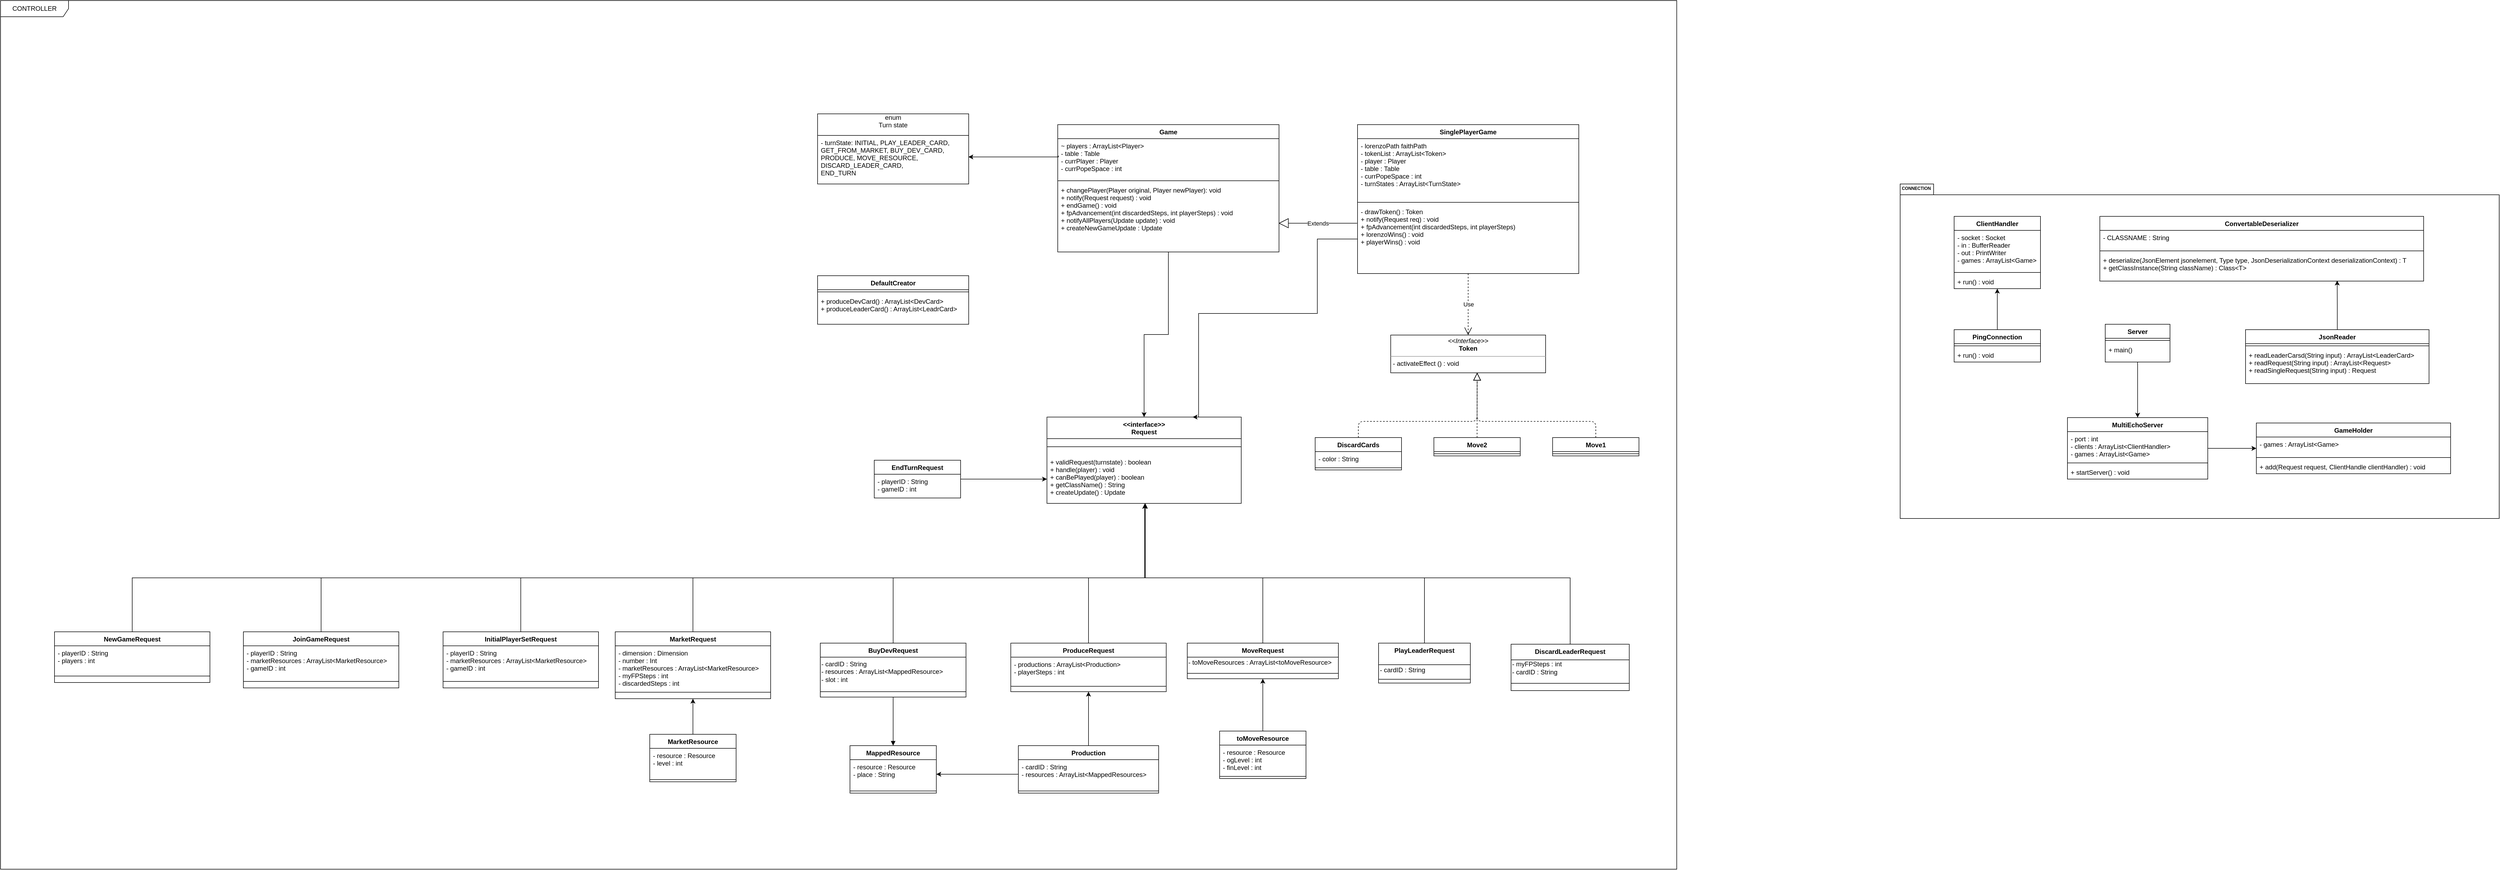 <mxfile version="14.7.4" type="embed"><diagram id="XjBvma8TKEidSXA-A0vw" name="Pagina-2"><mxGraphModel dx="2808" dy="-958" grid="1" gridSize="10" guides="1" tooltips="1" connect="1" arrows="1" fold="1" page="1" pageScale="1" pageWidth="827" pageHeight="1169" math="0" shadow="0"><root><mxCell id="zuPwHXy1TFyjWQxAL-yT-0"/><mxCell id="zuPwHXy1TFyjWQxAL-yT-1" parent="zuPwHXy1TFyjWQxAL-yT-0"/><mxCell id="WFDf0e7nfd22DvibQq_O-15" style="edgeStyle=orthogonalEdgeStyle;rounded=0;orthogonalLoop=1;jettySize=auto;html=1;entryX=0.5;entryY=0;entryDx=0;entryDy=0;" parent="zuPwHXy1TFyjWQxAL-yT-1" source="zuPwHXy1TFyjWQxAL-yT-4" target="UZ8g9i1Q12Po_Xgt0YLo-0" edge="1"><mxGeometry relative="1" as="geometry"/></mxCell><mxCell id="zuPwHXy1TFyjWQxAL-yT-4" value="Game" style="swimlane;fontStyle=1;align=center;verticalAlign=top;childLayout=stackLayout;horizontal=1;startSize=26;horizontalStack=0;resizeParent=1;resizeParentMax=0;resizeLast=0;collapsible=1;marginBottom=0;fillColor=none;" parent="zuPwHXy1TFyjWQxAL-yT-1" vertex="1"><mxGeometry x="269" y="1460" width="410" height="236" as="geometry"/></mxCell><mxCell id="zuPwHXy1TFyjWQxAL-yT-5" value="~ players : ArrayList&lt;Player&gt;&#10;- table : Table&#10;- currPlayer : Player&#10;- currPopeSpace : int&#10;&#10;" style="text;strokeColor=none;fillColor=none;align=left;verticalAlign=top;spacingLeft=4;spacingRight=4;overflow=hidden;rotatable=0;points=[[0,0.5],[1,0.5]];portConstraint=eastwest;" parent="zuPwHXy1TFyjWQxAL-yT-4" vertex="1"><mxGeometry y="26" width="410" height="74" as="geometry"/></mxCell><mxCell id="zuPwHXy1TFyjWQxAL-yT-6" value="" style="line;strokeWidth=1;fillColor=none;align=left;verticalAlign=middle;spacingTop=-1;spacingLeft=3;spacingRight=3;rotatable=0;labelPosition=right;points=[];portConstraint=eastwest;" parent="zuPwHXy1TFyjWQxAL-yT-4" vertex="1"><mxGeometry y="100" width="410" height="8" as="geometry"/></mxCell><mxCell id="zuPwHXy1TFyjWQxAL-yT-7" value="+ changePlayer(Player original, Player newPlayer): void&#10;+ notify(Request request) : void&#10;+ endGame() : void&#10;+ fpAdvancement(int discardedSteps, int playerSteps) : void&#10;+ notifyAllPlayers(Update update) : void&#10;+ createNewGameUpdate : Update" style="text;strokeColor=none;fillColor=none;align=left;verticalAlign=top;spacingLeft=4;spacingRight=4;overflow=hidden;rotatable=0;points=[[0,0.5],[1,0.5]];portConstraint=eastwest;" parent="zuPwHXy1TFyjWQxAL-yT-4" vertex="1"><mxGeometry y="108" width="410" height="128" as="geometry"/></mxCell><mxCell id="zuPwHXy1TFyjWQxAL-yT-15" value="SinglePlayerGame" style="swimlane;fontStyle=1;align=center;verticalAlign=top;childLayout=stackLayout;horizontal=1;startSize=26;horizontalStack=0;resizeParent=1;resizeParentMax=0;resizeLast=0;collapsible=1;marginBottom=0;fillColor=none;" parent="zuPwHXy1TFyjWQxAL-yT-1" vertex="1"><mxGeometry x="824.5" y="1460" width="410" height="276" as="geometry"/></mxCell><mxCell id="zuPwHXy1TFyjWQxAL-yT-16" value="- lorenzoPath faithPath&#10;- tokenList : ArrayList&lt;Token&gt;&#10;- player : Player&#10;- table : Table&#10;- currPopeSpace : int&#10;- turnStates : ArrayList&lt;TurnState&gt;&#10;" style="text;strokeColor=none;fillColor=none;align=left;verticalAlign=top;spacingLeft=4;spacingRight=4;overflow=hidden;rotatable=0;points=[[0,0.5],[1,0.5]];portConstraint=eastwest;" parent="zuPwHXy1TFyjWQxAL-yT-15" vertex="1"><mxGeometry y="26" width="410" height="114" as="geometry"/></mxCell><mxCell id="zuPwHXy1TFyjWQxAL-yT-17" value="" style="line;strokeWidth=1;fillColor=none;align=left;verticalAlign=middle;spacingTop=-1;spacingLeft=3;spacingRight=3;rotatable=0;labelPosition=right;points=[];portConstraint=eastwest;" parent="zuPwHXy1TFyjWQxAL-yT-15" vertex="1"><mxGeometry y="140" width="410" height="8" as="geometry"/></mxCell><mxCell id="zuPwHXy1TFyjWQxAL-yT-18" value="- drawToken() : Token&#10;+ notify(Request req) : void&#10;+ fpAdvancement(int discardedSteps, int playerSteps)&#10;+ lorenzoWins() : void&#10;+ playerWins() : void" style="text;strokeColor=none;fillColor=none;align=left;verticalAlign=top;spacingLeft=4;spacingRight=4;overflow=hidden;rotatable=0;points=[[0,0.5],[1,0.5]];portConstraint=eastwest;" parent="zuPwHXy1TFyjWQxAL-yT-15" vertex="1"><mxGeometry y="148" width="410" height="128" as="geometry"/></mxCell><mxCell id="zuPwHXy1TFyjWQxAL-yT-23" value="&lt;p style=&quot;margin: 0px ; margin-top: 4px ; text-align: center&quot;&gt;&lt;i&gt;&amp;lt;&amp;lt;Interface&amp;gt;&amp;gt;&lt;/i&gt;&lt;br&gt;&lt;b&gt;Token&lt;/b&gt;&lt;/p&gt;&lt;hr size=&quot;1&quot;&gt;&lt;p style=&quot;margin: 0px ; margin-left: 4px&quot;&gt;- activateEffect () : void&lt;br&gt;&lt;/p&gt;" style="verticalAlign=top;align=left;overflow=fill;fontSize=12;fontFamily=Helvetica;html=1;" parent="zuPwHXy1TFyjWQxAL-yT-1" vertex="1"><mxGeometry x="886" y="1850" width="287" height="70" as="geometry"/></mxCell><mxCell id="zuPwHXy1TFyjWQxAL-yT-24" value="DiscardCards" style="swimlane;fontStyle=1;align=center;verticalAlign=top;childLayout=stackLayout;horizontal=1;startSize=26;horizontalStack=0;resizeParent=1;resizeParentMax=0;resizeLast=0;collapsible=1;marginBottom=0;" parent="zuPwHXy1TFyjWQxAL-yT-1" vertex="1"><mxGeometry x="746" y="2040" width="160" height="60" as="geometry"/></mxCell><mxCell id="zuPwHXy1TFyjWQxAL-yT-25" value="- color : String" style="text;strokeColor=none;fillColor=none;align=left;verticalAlign=top;spacingLeft=4;spacingRight=4;overflow=hidden;rotatable=0;points=[[0,0.5],[1,0.5]];portConstraint=eastwest;" parent="zuPwHXy1TFyjWQxAL-yT-24" vertex="1"><mxGeometry y="26" width="160" height="26" as="geometry"/></mxCell><mxCell id="zuPwHXy1TFyjWQxAL-yT-26" value="" style="line;strokeWidth=1;fillColor=none;align=left;verticalAlign=middle;spacingTop=-1;spacingLeft=3;spacingRight=3;rotatable=0;labelPosition=right;points=[];portConstraint=eastwest;" parent="zuPwHXy1TFyjWQxAL-yT-24" vertex="1"><mxGeometry y="52" width="160" height="8" as="geometry"/></mxCell><mxCell id="zuPwHXy1TFyjWQxAL-yT-27" value="" style="endArrow=block;dashed=1;endFill=0;endSize=12;html=1;exitX=0.5;exitY=0;exitDx=0;exitDy=0;entryX=0.558;entryY=0.997;entryDx=0;entryDy=0;entryPerimeter=0;" parent="zuPwHXy1TFyjWQxAL-yT-1" source="zuPwHXy1TFyjWQxAL-yT-24" target="zuPwHXy1TFyjWQxAL-yT-23" edge="1"><mxGeometry width="160" relative="1" as="geometry"><mxPoint x="726" y="2270" as="sourcePoint"/><mxPoint x="1049" y="2060" as="targetPoint"/><Array as="points"><mxPoint x="826" y="2010"/><mxPoint x="939" y="2010"/><mxPoint x="1046" y="2010"/></Array></mxGeometry></mxCell><mxCell id="zuPwHXy1TFyjWQxAL-yT-28" value="Move2" style="swimlane;fontStyle=1;align=center;verticalAlign=top;childLayout=stackLayout;horizontal=1;startSize=26;horizontalStack=0;resizeParent=1;resizeParentMax=0;resizeLast=0;collapsible=1;marginBottom=0;" parent="zuPwHXy1TFyjWQxAL-yT-1" vertex="1"><mxGeometry x="966" y="2040" width="160" height="34" as="geometry"/></mxCell><mxCell id="zuPwHXy1TFyjWQxAL-yT-29" value="" style="line;strokeWidth=1;fillColor=none;align=left;verticalAlign=middle;spacingTop=-1;spacingLeft=3;spacingRight=3;rotatable=0;labelPosition=right;points=[];portConstraint=eastwest;" parent="zuPwHXy1TFyjWQxAL-yT-28" vertex="1"><mxGeometry y="26" width="160" height="8" as="geometry"/></mxCell><mxCell id="zuPwHXy1TFyjWQxAL-yT-30" value="Move1" style="swimlane;fontStyle=1;align=center;verticalAlign=top;childLayout=stackLayout;horizontal=1;startSize=26;horizontalStack=0;resizeParent=1;resizeParentMax=0;resizeLast=0;collapsible=1;marginBottom=0;" parent="zuPwHXy1TFyjWQxAL-yT-1" vertex="1"><mxGeometry x="1186" y="2040" width="160" height="34" as="geometry"/></mxCell><mxCell id="zuPwHXy1TFyjWQxAL-yT-31" value="" style="line;strokeWidth=1;fillColor=none;align=left;verticalAlign=middle;spacingTop=-1;spacingLeft=3;spacingRight=3;rotatable=0;labelPosition=right;points=[];portConstraint=eastwest;" parent="zuPwHXy1TFyjWQxAL-yT-30" vertex="1"><mxGeometry y="26" width="160" height="8" as="geometry"/></mxCell><mxCell id="zuPwHXy1TFyjWQxAL-yT-32" value="" style="endArrow=block;dashed=1;endFill=0;endSize=12;html=1;exitX=0.5;exitY=0;exitDx=0;exitDy=0;entryX=0.558;entryY=0.997;entryDx=0;entryDy=0;entryPerimeter=0;" parent="zuPwHXy1TFyjWQxAL-yT-1" source="zuPwHXy1TFyjWQxAL-yT-28" target="zuPwHXy1TFyjWQxAL-yT-23" edge="1"><mxGeometry width="160" relative="1" as="geometry"><mxPoint x="1036" y="2310" as="sourcePoint"/><mxPoint x="1046" y="2060" as="targetPoint"/></mxGeometry></mxCell><mxCell id="zuPwHXy1TFyjWQxAL-yT-33" value="" style="endArrow=block;dashed=1;endFill=0;endSize=12;html=1;exitX=0.5;exitY=0;exitDx=0;exitDy=0;entryX=0.558;entryY=0.996;entryDx=0;entryDy=0;entryPerimeter=0;" parent="zuPwHXy1TFyjWQxAL-yT-1" source="zuPwHXy1TFyjWQxAL-yT-30" target="zuPwHXy1TFyjWQxAL-yT-23" edge="1"><mxGeometry width="160" relative="1" as="geometry"><mxPoint x="1296" y="2290" as="sourcePoint"/><mxPoint x="1045" y="2064" as="targetPoint"/><Array as="points"><mxPoint x="1266" y="2010"/><mxPoint x="1046" y="2010"/></Array></mxGeometry></mxCell><mxCell id="zuPwHXy1TFyjWQxAL-yT-34" value="Use" style="endArrow=open;endSize=12;dashed=1;html=1;entryX=0.5;entryY=0;entryDx=0;entryDy=0;" parent="zuPwHXy1TFyjWQxAL-yT-1" source="zuPwHXy1TFyjWQxAL-yT-18" target="zuPwHXy1TFyjWQxAL-yT-23" edge="1"><mxGeometry width="160" relative="1" as="geometry"><mxPoint x="310" y="2040" as="sourcePoint"/><mxPoint x="470" y="2040" as="targetPoint"/></mxGeometry></mxCell><mxCell id="QdaKhmfzMMFKIb9w_ULD-0" value="enum&#10;Turn state&#10;" style="swimlane;fontStyle=0;childLayout=stackLayout;horizontal=1;startSize=40;fillColor=none;horizontalStack=0;resizeParent=1;resizeParentMax=0;resizeLast=0;collapsible=1;marginBottom=0;" parent="zuPwHXy1TFyjWQxAL-yT-1" vertex="1"><mxGeometry x="-176" y="1440" width="280" height="130" as="geometry"/></mxCell><mxCell id="QdaKhmfzMMFKIb9w_ULD-2" value="- turnState: INITIAL, PLAY_LEADER_CARD, &#10;GET_FROM_MARKET, BUY_DEV_CARD, &#10;PRODUCE, MOVE_RESOURCE, &#10;DISCARD_LEADER_CARD,&#10;END_TURN" style="text;strokeColor=none;fillColor=none;align=left;verticalAlign=top;spacingLeft=4;spacingRight=4;overflow=hidden;rotatable=0;points=[[0,0.5],[1,0.5]];portConstraint=eastwest;" parent="QdaKhmfzMMFKIb9w_ULD-0" vertex="1"><mxGeometry y="40" width="280" height="90" as="geometry"/></mxCell><mxCell id="UZ8g9i1Q12Po_Xgt0YLo-0" value="&lt;&lt;interface&gt;&gt;&#10;Request" style="swimlane;fontStyle=1;align=center;verticalAlign=top;childLayout=stackLayout;horizontal=1;startSize=40;horizontalStack=0;resizeParent=1;resizeParentMax=0;resizeLast=0;collapsible=1;marginBottom=0;" parent="zuPwHXy1TFyjWQxAL-yT-1" vertex="1"><mxGeometry x="249" y="2002" width="360" height="160" as="geometry"><mxRectangle x="182" y="1730" width="110" height="30" as="alternateBounds"/></mxGeometry></mxCell><mxCell id="UZ8g9i1Q12Po_Xgt0YLo-1" value="" style="line;strokeWidth=1;fillColor=none;align=left;verticalAlign=middle;spacingTop=-1;spacingLeft=3;spacingRight=3;rotatable=0;labelPosition=right;points=[];portConstraint=eastwest;" parent="UZ8g9i1Q12Po_Xgt0YLo-0" vertex="1"><mxGeometry y="40" width="360" height="30" as="geometry"/></mxCell><mxCell id="UZ8g9i1Q12Po_Xgt0YLo-2" value="+ validRequest(turnstate) : boolean&#10;+ handle(player) : void&#10;+ canBePlayed(player) : boolean&#10;+ getClassName() : String&#10;+ createUpdate() : Update&#10;&#10;&#10;" style="text;strokeColor=none;fillColor=none;align=left;verticalAlign=top;spacingLeft=4;spacingRight=4;overflow=hidden;rotatable=0;points=[[0,0.5],[1,0.5]];portConstraint=eastwest;" parent="UZ8g9i1Q12Po_Xgt0YLo-0" vertex="1"><mxGeometry y="70" width="360" height="90" as="geometry"/></mxCell><mxCell id="UZ8g9i1Q12Po_Xgt0YLo-13" style="edgeStyle=orthogonalEdgeStyle;rounded=0;orthogonalLoop=1;jettySize=auto;html=1;entryX=0.505;entryY=1.001;entryDx=0;entryDy=0;entryPerimeter=0;exitX=0.5;exitY=0;exitDx=0;exitDy=0;" parent="zuPwHXy1TFyjWQxAL-yT-1" source="CXDdSFIX0ZnYIhV8G9Mw-33" target="UZ8g9i1Q12Po_Xgt0YLo-2" edge="1"><mxGeometry relative="1" as="geometry"><Array as="points"><mxPoint x="-36" y="2300"/><mxPoint x="431" y="2300"/></Array><mxPoint x="-437" y="2200" as="targetPoint"/></mxGeometry></mxCell><mxCell id="UZ8g9i1Q12Po_Xgt0YLo-6" value="MarketRequest" style="swimlane;fontStyle=1;align=center;verticalAlign=top;childLayout=stackLayout;horizontal=1;startSize=26;horizontalStack=0;resizeParent=1;resizeParentMax=0;resizeLast=0;collapsible=1;marginBottom=0;" parent="zuPwHXy1TFyjWQxAL-yT-1" vertex="1"><mxGeometry x="-551" y="2400" width="288" height="124" as="geometry"/></mxCell><mxCell id="UZ8g9i1Q12Po_Xgt0YLo-8" value="- dimension : Dimension&#10;- number : Int&#10;- marketResources : ArrayList&lt;MarketResource&gt;&#10;- myFPSteps : int&#10;- discardedSteps : int" style="text;strokeColor=none;fillColor=none;align=left;verticalAlign=top;spacingLeft=4;spacingRight=4;overflow=hidden;rotatable=0;points=[[0,0.5],[1,0.5]];portConstraint=eastwest;" parent="UZ8g9i1Q12Po_Xgt0YLo-6" vertex="1"><mxGeometry y="26" width="288" height="74" as="geometry"/></mxCell><mxCell id="UZ8g9i1Q12Po_Xgt0YLo-7" value="" style="line;strokeWidth=1;fillColor=none;align=left;verticalAlign=middle;spacingTop=-1;spacingLeft=3;spacingRight=3;rotatable=0;labelPosition=right;points=[];portConstraint=eastwest;" parent="UZ8g9i1Q12Po_Xgt0YLo-6" vertex="1"><mxGeometry y="100" width="288" height="24" as="geometry"/></mxCell><mxCell id="UZ8g9i1Q12Po_Xgt0YLo-14" style="edgeStyle=orthogonalEdgeStyle;rounded=0;orthogonalLoop=1;jettySize=auto;html=1;exitX=0.5;exitY=0;exitDx=0;exitDy=0;entryX=0.505;entryY=1.004;entryDx=0;entryDy=0;entryPerimeter=0;" parent="zuPwHXy1TFyjWQxAL-yT-1" source="UZ8g9i1Q12Po_Xgt0YLo-6" target="UZ8g9i1Q12Po_Xgt0YLo-2" edge="1"><mxGeometry relative="1" as="geometry"><mxPoint x="-1321" y="2270" as="sourcePoint"/><mxPoint x="319" y="2140" as="targetPoint"/><Array as="points"><mxPoint x="-407" y="2300"/><mxPoint x="431" y="2300"/></Array></mxGeometry></mxCell><mxCell id="7PWRgVyLpjwVJqehHupk-3" style="edgeStyle=orthogonalEdgeStyle;rounded=0;orthogonalLoop=1;jettySize=auto;html=1;entryX=0.505;entryY=0.997;entryDx=0;entryDy=0;entryPerimeter=0;exitX=0.5;exitY=0;exitDx=0;exitDy=0;" parent="zuPwHXy1TFyjWQxAL-yT-1" source="7PWRgVyLpjwVJqehHupk-1" target="UZ8g9i1Q12Po_Xgt0YLo-2" edge="1"><mxGeometry relative="1" as="geometry"><Array as="points"><mxPoint x="649" y="2300"/><mxPoint x="431" y="2300"/></Array><mxPoint x="-437" y="2196" as="targetPoint"/></mxGeometry></mxCell><mxCell id="7PWRgVyLpjwVJqehHupk-1" value="MoveRequest" style="swimlane;fontStyle=1;align=center;verticalAlign=top;childLayout=stackLayout;horizontal=1;startSize=26;horizontalStack=0;resizeParent=1;resizeParentMax=0;resizeLast=0;collapsible=1;marginBottom=0;" parent="zuPwHXy1TFyjWQxAL-yT-1" vertex="1"><mxGeometry x="509" y="2421" width="280" height="66" as="geometry"/></mxCell><mxCell id="CXDdSFIX0ZnYIhV8G9Mw-23" value="- toMoveResources : ArrayList&amp;lt;toMoveResource&amp;gt;" style="text;html=1;align=left;verticalAlign=middle;resizable=0;points=[];autosize=1;strokeColor=none;" parent="7PWRgVyLpjwVJqehHupk-1" vertex="1"><mxGeometry y="26" width="280" height="20" as="geometry"/></mxCell><mxCell id="7PWRgVyLpjwVJqehHupk-2" value="" style="line;strokeWidth=1;fillColor=none;align=left;verticalAlign=middle;spacingTop=-1;spacingLeft=3;spacingRight=3;rotatable=0;labelPosition=right;points=[];portConstraint=eastwest;" parent="7PWRgVyLpjwVJqehHupk-1" vertex="1"><mxGeometry y="46" width="280" height="20" as="geometry"/></mxCell><mxCell id="7PWRgVyLpjwVJqehHupk-6" style="edgeStyle=orthogonalEdgeStyle;rounded=0;orthogonalLoop=1;jettySize=auto;html=1;entryX=0.505;entryY=0.999;entryDx=0;entryDy=0;entryPerimeter=0;exitX=0.5;exitY=0;exitDx=0;exitDy=0;" parent="zuPwHXy1TFyjWQxAL-yT-1" source="7PWRgVyLpjwVJqehHupk-4" target="UZ8g9i1Q12Po_Xgt0YLo-2" edge="1"><mxGeometry relative="1" as="geometry"><Array as="points"><mxPoint x="949" y="2300"/><mxPoint x="431" y="2300"/></Array><mxPoint x="-437" y="2196" as="targetPoint"/></mxGeometry></mxCell><mxCell id="7PWRgVyLpjwVJqehHupk-4" value="PlayLeaderRequest" style="swimlane;fontStyle=1;align=center;verticalAlign=top;childLayout=stackLayout;horizontal=1;startSize=40;horizontalStack=0;resizeParent=1;resizeParentMax=0;resizeLast=0;collapsible=1;marginBottom=0;" parent="zuPwHXy1TFyjWQxAL-yT-1" vertex="1"><mxGeometry x="863.5" y="2421" width="170" height="74" as="geometry"/></mxCell><mxCell id="CXDdSFIX0ZnYIhV8G9Mw-24" value="- cardID : String" style="text;html=1;align=left;verticalAlign=middle;resizable=0;points=[];autosize=1;strokeColor=none;" parent="7PWRgVyLpjwVJqehHupk-4" vertex="1"><mxGeometry y="40" width="170" height="20" as="geometry"/></mxCell><mxCell id="7PWRgVyLpjwVJqehHupk-5" value="" style="line;strokeWidth=1;fillColor=none;align=left;verticalAlign=middle;spacingTop=-1;spacingLeft=3;spacingRight=3;rotatable=0;labelPosition=right;points=[];portConstraint=eastwest;" parent="7PWRgVyLpjwVJqehHupk-4" vertex="1"><mxGeometry y="60" width="170" height="14" as="geometry"/></mxCell><mxCell id="CXDdSFIX0ZnYIhV8G9Mw-10" style="edgeStyle=orthogonalEdgeStyle;rounded=0;orthogonalLoop=1;jettySize=auto;html=1;entryX=0.505;entryY=1;entryDx=0;entryDy=0;entryPerimeter=0;exitX=0.5;exitY=0;exitDx=0;exitDy=0;" parent="zuPwHXy1TFyjWQxAL-yT-1" source="CXDdSFIX0ZnYIhV8G9Mw-6" target="UZ8g9i1Q12Po_Xgt0YLo-2" edge="1"><mxGeometry relative="1" as="geometry"><mxPoint x="-436" y="2207" as="targetPoint"/><Array as="points"><mxPoint x="1219" y="2300"/><mxPoint x="431" y="2300"/></Array></mxGeometry></mxCell><mxCell id="CXDdSFIX0ZnYIhV8G9Mw-6" value="DiscardLeaderRequest" style="swimlane;fontStyle=1;align=center;verticalAlign=top;childLayout=stackLayout;horizontal=1;startSize=29;horizontalStack=0;resizeParent=1;resizeParentMax=0;resizeLast=0;collapsible=1;marginBottom=0;" parent="zuPwHXy1TFyjWQxAL-yT-1" vertex="1"><mxGeometry x="1109" y="2423" width="219" height="86" as="geometry"/></mxCell><mxCell id="CXDdSFIX0ZnYIhV8G9Mw-9" value="- myFPSteps : int&lt;br&gt;- cardID : String" style="text;html=1;align=left;verticalAlign=middle;resizable=0;points=[];autosize=1;strokeColor=none;" parent="CXDdSFIX0ZnYIhV8G9Mw-6" vertex="1"><mxGeometry y="29" width="219" height="30" as="geometry"/></mxCell><mxCell id="CXDdSFIX0ZnYIhV8G9Mw-7" value="" style="line;strokeWidth=1;fillColor=none;align=left;verticalAlign=middle;spacingTop=-1;spacingLeft=3;spacingRight=3;rotatable=0;labelPosition=right;points=[];portConstraint=eastwest;" parent="CXDdSFIX0ZnYIhV8G9Mw-6" vertex="1"><mxGeometry y="59" width="219" height="27" as="geometry"/></mxCell><mxCell id="CXDdSFIX0ZnYIhV8G9Mw-11" value="EndTurnRequest" style="swimlane;fontStyle=1;align=center;verticalAlign=top;childLayout=stackLayout;horizontal=1;startSize=26;horizontalStack=0;resizeParent=1;resizeParentMax=0;resizeLast=0;collapsible=1;marginBottom=0;" parent="zuPwHXy1TFyjWQxAL-yT-1" vertex="1"><mxGeometry x="-71" y="2082" width="160" height="70" as="geometry"/></mxCell><mxCell id="WFDf0e7nfd22DvibQq_O-1" value="- playerID : String&#10;- gameID : int" style="text;strokeColor=none;fillColor=none;align=left;verticalAlign=top;spacingLeft=4;spacingRight=4;overflow=hidden;rotatable=0;points=[[0,0.5],[1,0.5]];portConstraint=eastwest;" parent="CXDdSFIX0ZnYIhV8G9Mw-11" vertex="1"><mxGeometry y="26" width="160" height="44" as="geometry"/></mxCell><mxCell id="CXDdSFIX0ZnYIhV8G9Mw-13" value="" style="line;strokeWidth=1;fillColor=none;align=left;verticalAlign=middle;spacingTop=-1;spacingLeft=3;spacingRight=3;rotatable=0;labelPosition=right;points=[];portConstraint=eastwest;" parent="CXDdSFIX0ZnYIhV8G9Mw-11" vertex="1"><mxGeometry y="70" width="160" as="geometry"/></mxCell><mxCell id="CXDdSFIX0ZnYIhV8G9Mw-14" style="edgeStyle=orthogonalEdgeStyle;rounded=0;orthogonalLoop=1;jettySize=auto;html=1;exitX=1;exitY=0.5;exitDx=0;exitDy=0;" parent="zuPwHXy1TFyjWQxAL-yT-1" source="CXDdSFIX0ZnYIhV8G9Mw-11" target="UZ8g9i1Q12Po_Xgt0YLo-2" edge="1"><mxGeometry relative="1" as="geometry"><mxPoint x="-305.941" y="1860" as="sourcePoint"/><mxPoint x="-721" y="2010" as="targetPoint"/><Array as="points"/></mxGeometry></mxCell><mxCell id="CXDdSFIX0ZnYIhV8G9Mw-18" style="edgeStyle=orthogonalEdgeStyle;rounded=0;orthogonalLoop=1;jettySize=auto;html=1;entryX=0.5;entryY=1;entryDx=0;entryDy=0;" parent="zuPwHXy1TFyjWQxAL-yT-1" source="CXDdSFIX0ZnYIhV8G9Mw-15" target="UZ8g9i1Q12Po_Xgt0YLo-6" edge="1"><mxGeometry relative="1" as="geometry"/></mxCell><mxCell id="CXDdSFIX0ZnYIhV8G9Mw-15" value="MarketResource" style="swimlane;fontStyle=1;align=center;verticalAlign=top;childLayout=stackLayout;horizontal=1;startSize=26;horizontalStack=0;resizeParent=1;resizeParentMax=0;resizeLast=0;collapsible=1;marginBottom=0;" parent="zuPwHXy1TFyjWQxAL-yT-1" vertex="1"><mxGeometry x="-487" y="2590" width="160" height="88" as="geometry"/></mxCell><mxCell id="CXDdSFIX0ZnYIhV8G9Mw-16" value="- resource : Resource&#10;- level : int" style="text;strokeColor=none;fillColor=none;align=left;verticalAlign=top;spacingLeft=4;spacingRight=4;overflow=hidden;rotatable=0;points=[[0,0.5],[1,0.5]];portConstraint=eastwest;" parent="CXDdSFIX0ZnYIhV8G9Mw-15" vertex="1"><mxGeometry y="26" width="160" height="54" as="geometry"/></mxCell><mxCell id="CXDdSFIX0ZnYIhV8G9Mw-17" value="" style="line;strokeWidth=1;fillColor=none;align=left;verticalAlign=middle;spacingTop=-1;spacingLeft=3;spacingRight=3;rotatable=0;labelPosition=right;points=[];portConstraint=eastwest;" parent="CXDdSFIX0ZnYIhV8G9Mw-15" vertex="1"><mxGeometry y="80" width="160" height="8" as="geometry"/></mxCell><mxCell id="CXDdSFIX0ZnYIhV8G9Mw-22" style="edgeStyle=orthogonalEdgeStyle;rounded=0;orthogonalLoop=1;jettySize=auto;html=1;entryX=0.5;entryY=1;entryDx=0;entryDy=0;" parent="zuPwHXy1TFyjWQxAL-yT-1" source="CXDdSFIX0ZnYIhV8G9Mw-19" target="7PWRgVyLpjwVJqehHupk-1" edge="1"><mxGeometry relative="1" as="geometry"/></mxCell><mxCell id="CXDdSFIX0ZnYIhV8G9Mw-19" value="toMoveResource" style="swimlane;fontStyle=1;align=center;verticalAlign=top;childLayout=stackLayout;horizontal=1;startSize=26;horizontalStack=0;resizeParent=1;resizeParentMax=0;resizeLast=0;collapsible=1;marginBottom=0;" parent="zuPwHXy1TFyjWQxAL-yT-1" vertex="1"><mxGeometry x="569" y="2584" width="160" height="88" as="geometry"/></mxCell><mxCell id="CXDdSFIX0ZnYIhV8G9Mw-20" value="- resource : Resource&#10;- ogLevel : int&#10;- finLevel : int" style="text;strokeColor=none;fillColor=none;align=left;verticalAlign=top;spacingLeft=4;spacingRight=4;overflow=hidden;rotatable=0;points=[[0,0.5],[1,0.5]];portConstraint=eastwest;" parent="CXDdSFIX0ZnYIhV8G9Mw-19" vertex="1"><mxGeometry y="26" width="160" height="54" as="geometry"/></mxCell><mxCell id="CXDdSFIX0ZnYIhV8G9Mw-21" value="" style="line;strokeWidth=1;fillColor=none;align=left;verticalAlign=middle;spacingTop=-1;spacingLeft=3;spacingRight=3;rotatable=0;labelPosition=right;points=[];portConstraint=eastwest;" parent="CXDdSFIX0ZnYIhV8G9Mw-19" vertex="1"><mxGeometry y="80" width="160" height="8" as="geometry"/></mxCell><mxCell id="CXDdSFIX0ZnYIhV8G9Mw-32" style="edgeStyle=orthogonalEdgeStyle;rounded=0;orthogonalLoop=1;jettySize=auto;html=1;entryX=0.506;entryY=1.002;entryDx=0;entryDy=0;entryPerimeter=0;" parent="zuPwHXy1TFyjWQxAL-yT-1" source="CXDdSFIX0ZnYIhV8G9Mw-25" target="UZ8g9i1Q12Po_Xgt0YLo-2" edge="1"><mxGeometry relative="1" as="geometry"><mxPoint x="-438" y="2220" as="targetPoint"/><Array as="points"><mxPoint x="326" y="2300"/><mxPoint x="431" y="2300"/></Array></mxGeometry></mxCell><mxCell id="CXDdSFIX0ZnYIhV8G9Mw-25" value="ProduceRequest" style="swimlane;fontStyle=1;align=center;verticalAlign=top;childLayout=stackLayout;horizontal=1;startSize=26;horizontalStack=0;resizeParent=1;resizeParentMax=0;resizeLast=0;collapsible=1;marginBottom=0;" parent="zuPwHXy1TFyjWQxAL-yT-1" vertex="1"><mxGeometry x="182" y="2421" width="288" height="90" as="geometry"/></mxCell><mxCell id="CXDdSFIX0ZnYIhV8G9Mw-26" value="- productions : ArrayList&lt;Production&gt;&#10;- playerSteps : int&#10;" style="text;strokeColor=none;fillColor=none;align=left;verticalAlign=top;spacingLeft=4;spacingRight=4;overflow=hidden;rotatable=0;points=[[0,0.5],[1,0.5]];portConstraint=eastwest;" parent="CXDdSFIX0ZnYIhV8G9Mw-25" vertex="1"><mxGeometry y="26" width="288" height="44" as="geometry"/></mxCell><mxCell id="CXDdSFIX0ZnYIhV8G9Mw-27" value="" style="line;strokeWidth=1;fillColor=none;align=left;verticalAlign=middle;spacingTop=-1;spacingLeft=3;spacingRight=3;rotatable=0;labelPosition=right;points=[];portConstraint=eastwest;" parent="CXDdSFIX0ZnYIhV8G9Mw-25" vertex="1"><mxGeometry y="70" width="288" height="20" as="geometry"/></mxCell><mxCell id="CXDdSFIX0ZnYIhV8G9Mw-28" style="edgeStyle=orthogonalEdgeStyle;rounded=0;orthogonalLoop=1;jettySize=auto;html=1;entryX=0.5;entryY=1;entryDx=0;entryDy=0;" parent="zuPwHXy1TFyjWQxAL-yT-1" source="CXDdSFIX0ZnYIhV8G9Mw-29" target="CXDdSFIX0ZnYIhV8G9Mw-25" edge="1"><mxGeometry relative="1" as="geometry"/></mxCell><mxCell id="CXDdSFIX0ZnYIhV8G9Mw-40" style="edgeStyle=orthogonalEdgeStyle;rounded=0;orthogonalLoop=1;jettySize=auto;html=1;entryX=1;entryY=0.5;entryDx=0;entryDy=0;" parent="zuPwHXy1TFyjWQxAL-yT-1" source="CXDdSFIX0ZnYIhV8G9Mw-29" target="CXDdSFIX0ZnYIhV8G9Mw-37" edge="1"><mxGeometry relative="1" as="geometry"><mxPoint x="39" y="2655" as="targetPoint"/><Array as="points"><mxPoint x="119" y="2664"/><mxPoint x="119" y="2664"/></Array></mxGeometry></mxCell><mxCell id="CXDdSFIX0ZnYIhV8G9Mw-29" value="Production" style="swimlane;fontStyle=1;align=center;verticalAlign=top;childLayout=stackLayout;horizontal=1;startSize=26;horizontalStack=0;resizeParent=1;resizeParentMax=0;resizeLast=0;collapsible=1;marginBottom=0;" parent="zuPwHXy1TFyjWQxAL-yT-1" vertex="1"><mxGeometry x="196" y="2611" width="260" height="88" as="geometry"/></mxCell><mxCell id="CXDdSFIX0ZnYIhV8G9Mw-30" value="- cardID : String&#10;- resources : ArrayList&lt;MappedResources&gt;" style="text;strokeColor=none;fillColor=none;align=left;verticalAlign=top;spacingLeft=4;spacingRight=4;overflow=hidden;rotatable=0;points=[[0,0.5],[1,0.5]];portConstraint=eastwest;" parent="CXDdSFIX0ZnYIhV8G9Mw-29" vertex="1"><mxGeometry y="26" width="260" height="54" as="geometry"/></mxCell><mxCell id="CXDdSFIX0ZnYIhV8G9Mw-31" value="" style="line;strokeWidth=1;fillColor=none;align=left;verticalAlign=middle;spacingTop=-1;spacingLeft=3;spacingRight=3;rotatable=0;labelPosition=right;points=[];portConstraint=eastwest;" parent="CXDdSFIX0ZnYIhV8G9Mw-29" vertex="1"><mxGeometry y="80" width="260" height="8" as="geometry"/></mxCell><mxCell id="CXDdSFIX0ZnYIhV8G9Mw-33" value="BuyDevRequest&#10;" style="swimlane;fontStyle=1;align=center;verticalAlign=top;childLayout=stackLayout;horizontal=1;startSize=26;horizontalStack=0;resizeParent=1;resizeParentMax=0;resizeLast=0;collapsible=1;marginBottom=0;" parent="zuPwHXy1TFyjWQxAL-yT-1" vertex="1"><mxGeometry x="-171" y="2421" width="270" height="100" as="geometry"/></mxCell><mxCell id="CXDdSFIX0ZnYIhV8G9Mw-34" value="- cardID : String&lt;br&gt;- resources : ArrayList&amp;lt;MappedResource&amp;gt;&lt;br&gt;- slot : int" style="text;html=1;strokeColor=none;fillColor=none;align=left;verticalAlign=middle;whiteSpace=wrap;rounded=0;" parent="CXDdSFIX0ZnYIhV8G9Mw-33" vertex="1"><mxGeometry y="26" width="270" height="54" as="geometry"/></mxCell><mxCell id="CXDdSFIX0ZnYIhV8G9Mw-35" value="" style="line;strokeWidth=1;fillColor=none;align=left;verticalAlign=middle;spacingTop=-1;spacingLeft=3;spacingRight=3;rotatable=0;labelPosition=right;points=[];portConstraint=eastwest;" parent="CXDdSFIX0ZnYIhV8G9Mw-33" vertex="1"><mxGeometry y="80" width="270" height="20" as="geometry"/></mxCell><mxCell id="CXDdSFIX0ZnYIhV8G9Mw-36" value="MappedResource" style="swimlane;fontStyle=1;align=center;verticalAlign=top;childLayout=stackLayout;horizontal=1;startSize=26;horizontalStack=0;resizeParent=1;resizeParentMax=0;resizeLast=0;collapsible=1;marginBottom=0;" parent="zuPwHXy1TFyjWQxAL-yT-1" vertex="1"><mxGeometry x="-116" y="2611" width="160" height="88" as="geometry"/></mxCell><mxCell id="CXDdSFIX0ZnYIhV8G9Mw-37" value="- resource : Resource&#10;- place : String" style="text;strokeColor=none;fillColor=none;align=left;verticalAlign=top;spacingLeft=4;spacingRight=4;overflow=hidden;rotatable=0;points=[[0,0.5],[1,0.5]];portConstraint=eastwest;" parent="CXDdSFIX0ZnYIhV8G9Mw-36" vertex="1"><mxGeometry y="26" width="160" height="54" as="geometry"/></mxCell><mxCell id="CXDdSFIX0ZnYIhV8G9Mw-38" value="" style="line;strokeWidth=1;fillColor=none;align=left;verticalAlign=middle;spacingTop=-1;spacingLeft=3;spacingRight=3;rotatable=0;labelPosition=right;points=[];portConstraint=eastwest;" parent="CXDdSFIX0ZnYIhV8G9Mw-36" vertex="1"><mxGeometry y="80" width="160" height="8" as="geometry"/></mxCell><mxCell id="CXDdSFIX0ZnYIhV8G9Mw-39" value="" style="html=1;verticalAlign=bottom;endArrow=block;exitX=0.5;exitY=1;exitDx=0;exitDy=0;entryX=0.5;entryY=0;entryDx=0;entryDy=0;" parent="zuPwHXy1TFyjWQxAL-yT-1" source="CXDdSFIX0ZnYIhV8G9Mw-33" target="CXDdSFIX0ZnYIhV8G9Mw-36" edge="1"><mxGeometry width="80" relative="1" as="geometry"><mxPoint x="-151" y="2675" as="sourcePoint"/><mxPoint x="-71" y="2675" as="targetPoint"/></mxGeometry></mxCell><mxCell id="CXDdSFIX0ZnYIhV8G9Mw-41" style="edgeStyle=orthogonalEdgeStyle;rounded=0;orthogonalLoop=1;jettySize=auto;html=1;exitX=0.003;exitY=0.427;exitDx=0;exitDy=0;exitPerimeter=0;entryX=0.998;entryY=0.443;entryDx=0;entryDy=0;entryPerimeter=0;" parent="zuPwHXy1TFyjWQxAL-yT-1" source="zuPwHXy1TFyjWQxAL-yT-5" target="QdaKhmfzMMFKIb9w_ULD-2" edge="1"><mxGeometry relative="1" as="geometry"><mxPoint x="104" y="1520" as="targetPoint"/><Array as="points"><mxPoint x="270" y="1520"/></Array></mxGeometry></mxCell><mxCell id="CXDdSFIX0ZnYIhV8G9Mw-43" value="DefaultCreator" style="swimlane;fontStyle=1;align=center;verticalAlign=top;childLayout=stackLayout;horizontal=1;startSize=26;horizontalStack=0;resizeParent=1;resizeParentMax=0;resizeLast=0;collapsible=1;marginBottom=0;" parent="zuPwHXy1TFyjWQxAL-yT-1" vertex="1"><mxGeometry x="-176" y="1740" width="280" height="90" as="geometry"/></mxCell><mxCell id="CXDdSFIX0ZnYIhV8G9Mw-45" value="" style="line;strokeWidth=1;fillColor=none;align=left;verticalAlign=middle;spacingTop=-1;spacingLeft=3;spacingRight=3;rotatable=0;labelPosition=right;points=[];portConstraint=eastwest;" parent="CXDdSFIX0ZnYIhV8G9Mw-43" vertex="1"><mxGeometry y="26" width="280" height="8" as="geometry"/></mxCell><mxCell id="CXDdSFIX0ZnYIhV8G9Mw-46" value="+ produceDevCard() : ArrayList&lt;DevCard&gt;&#10;+ produceLeaderCard() : ArrayList&lt;LeadrCard&gt;" style="text;strokeColor=none;fillColor=none;align=left;verticalAlign=top;spacingLeft=4;spacingRight=4;overflow=hidden;rotatable=0;points=[[0,0.5],[1,0.5]];portConstraint=eastwest;" parent="CXDdSFIX0ZnYIhV8G9Mw-43" vertex="1"><mxGeometry y="34" width="280" height="56" as="geometry"/></mxCell><mxCell id="CXDdSFIX0ZnYIhV8G9Mw-48" value="" style="shape=folder;fontStyle=1;spacingTop=10;tabWidth=40;tabHeight=20;tabPosition=left;html=1;fillColor=none;" parent="zuPwHXy1TFyjWQxAL-yT-1" vertex="1"><mxGeometry x="1830" y="1570" width="1110" height="620" as="geometry"/></mxCell><mxCell id="CXDdSFIX0ZnYIhV8G9Mw-49" value="CONNECTION" style="text;align=center;fontStyle=1;verticalAlign=middle;spacingLeft=3;spacingRight=3;strokeColor=none;rotatable=0;points=[[0,0.5],[1,0.5]];portConstraint=eastwest;fillColor=none;fontSize=8;" parent="zuPwHXy1TFyjWQxAL-yT-1" vertex="1"><mxGeometry x="1830" y="1570" width="60" height="16" as="geometry"/></mxCell><mxCell id="CXDdSFIX0ZnYIhV8G9Mw-50" value="ClientHandler" style="swimlane;fontStyle=1;align=center;verticalAlign=top;childLayout=stackLayout;horizontal=1;startSize=26;horizontalStack=0;resizeParent=1;resizeParentMax=0;resizeLast=0;collapsible=1;marginBottom=0;fillColor=none;" parent="zuPwHXy1TFyjWQxAL-yT-1" vertex="1"><mxGeometry x="1930" y="1630" width="160" height="134" as="geometry"/></mxCell><mxCell id="CXDdSFIX0ZnYIhV8G9Mw-51" value="- socket : Socket&#10;- in : BufferReader&#10;- out : PrintWriter&#10;- games : ArrayList&lt;Game&gt;" style="text;strokeColor=none;fillColor=none;align=left;verticalAlign=top;spacingLeft=4;spacingRight=4;overflow=hidden;rotatable=0;points=[[0,0.5],[1,0.5]];portConstraint=eastwest;" parent="CXDdSFIX0ZnYIhV8G9Mw-50" vertex="1"><mxGeometry y="26" width="160" height="74" as="geometry"/></mxCell><mxCell id="CXDdSFIX0ZnYIhV8G9Mw-52" value="" style="line;strokeWidth=1;fillColor=none;align=left;verticalAlign=middle;spacingTop=-1;spacingLeft=3;spacingRight=3;rotatable=0;labelPosition=right;points=[];portConstraint=eastwest;" parent="CXDdSFIX0ZnYIhV8G9Mw-50" vertex="1"><mxGeometry y="100" width="160" height="8" as="geometry"/></mxCell><mxCell id="CXDdSFIX0ZnYIhV8G9Mw-53" value="+ run() : void" style="text;strokeColor=none;fillColor=none;align=left;verticalAlign=top;spacingLeft=4;spacingRight=4;overflow=hidden;rotatable=0;points=[[0,0.5],[1,0.5]];portConstraint=eastwest;" parent="CXDdSFIX0ZnYIhV8G9Mw-50" vertex="1"><mxGeometry y="108" width="160" height="26" as="geometry"/></mxCell><mxCell id="CXDdSFIX0ZnYIhV8G9Mw-54" value="ConvertableDeserializer" style="swimlane;fontStyle=1;align=center;verticalAlign=top;childLayout=stackLayout;horizontal=1;startSize=26;horizontalStack=0;resizeParent=1;resizeParentMax=0;resizeLast=0;collapsible=1;marginBottom=0;fillColor=none;" parent="zuPwHXy1TFyjWQxAL-yT-1" vertex="1"><mxGeometry x="2200" y="1630" width="600" height="120" as="geometry"/></mxCell><mxCell id="CXDdSFIX0ZnYIhV8G9Mw-55" value="- CLASSNAME : String&#10;" style="text;strokeColor=none;fillColor=none;align=left;verticalAlign=top;spacingLeft=4;spacingRight=4;overflow=hidden;rotatable=0;points=[[0,0.5],[1,0.5]];portConstraint=eastwest;" parent="CXDdSFIX0ZnYIhV8G9Mw-54" vertex="1"><mxGeometry y="26" width="600" height="34" as="geometry"/></mxCell><mxCell id="CXDdSFIX0ZnYIhV8G9Mw-56" value="" style="line;strokeWidth=1;fillColor=none;align=left;verticalAlign=middle;spacingTop=-1;spacingLeft=3;spacingRight=3;rotatable=0;labelPosition=right;points=[];portConstraint=eastwest;" parent="CXDdSFIX0ZnYIhV8G9Mw-54" vertex="1"><mxGeometry y="60" width="600" height="8" as="geometry"/></mxCell><mxCell id="CXDdSFIX0ZnYIhV8G9Mw-57" value="+ deserialize(JsonElement jsonelement, Type type, JsonDeserializationContext deserializationContext) : T&#10;+ getClassInstance(String className) : Class&lt;T&gt;" style="text;strokeColor=none;fillColor=none;align=left;verticalAlign=top;spacingLeft=4;spacingRight=4;overflow=hidden;rotatable=0;points=[[0,0.5],[1,0.5]];portConstraint=eastwest;" parent="CXDdSFIX0ZnYIhV8G9Mw-54" vertex="1"><mxGeometry y="68" width="600" height="52" as="geometry"/></mxCell><mxCell id="19" style="edgeStyle=orthogonalEdgeStyle;rounded=0;orthogonalLoop=1;jettySize=auto;html=1;entryX=0.733;entryY=0.981;entryDx=0;entryDy=0;entryPerimeter=0;" edge="1" parent="zuPwHXy1TFyjWQxAL-yT-1" source="CXDdSFIX0ZnYIhV8G9Mw-58" target="CXDdSFIX0ZnYIhV8G9Mw-57"><mxGeometry relative="1" as="geometry"/></mxCell><mxCell id="CXDdSFIX0ZnYIhV8G9Mw-58" value="JsonReader" style="swimlane;fontStyle=1;align=center;verticalAlign=top;childLayout=stackLayout;horizontal=1;startSize=26;horizontalStack=0;resizeParent=1;resizeParentMax=0;resizeLast=0;collapsible=1;marginBottom=0;fillColor=none;" parent="zuPwHXy1TFyjWQxAL-yT-1" vertex="1"><mxGeometry x="2470" y="1840" width="340" height="100" as="geometry"/></mxCell><mxCell id="CXDdSFIX0ZnYIhV8G9Mw-60" value="" style="line;strokeWidth=1;fillColor=none;align=left;verticalAlign=middle;spacingTop=-1;spacingLeft=3;spacingRight=3;rotatable=0;labelPosition=right;points=[];portConstraint=eastwest;" parent="CXDdSFIX0ZnYIhV8G9Mw-58" vertex="1"><mxGeometry y="26" width="340" height="8" as="geometry"/></mxCell><mxCell id="CXDdSFIX0ZnYIhV8G9Mw-61" value="+ readLeaderCarsd(String input) : ArrayList&lt;LeaderCard&gt;&#10;+ readRequest(String input) : ArrayList&lt;Request&gt;&#10;+ readSingleRequest(String input) : Request" style="text;strokeColor=none;fillColor=none;align=left;verticalAlign=top;spacingLeft=4;spacingRight=4;overflow=hidden;rotatable=0;points=[[0,0.5],[1,0.5]];portConstraint=eastwest;" parent="CXDdSFIX0ZnYIhV8G9Mw-58" vertex="1"><mxGeometry y="34" width="340" height="66" as="geometry"/></mxCell><mxCell id="WFDf0e7nfd22DvibQq_O-5" style="edgeStyle=orthogonalEdgeStyle;rounded=0;orthogonalLoop=1;jettySize=auto;html=1;entryX=0.505;entryY=1.006;entryDx=0;entryDy=0;entryPerimeter=0;" parent="zuPwHXy1TFyjWQxAL-yT-1" source="WFDf0e7nfd22DvibQq_O-2" target="UZ8g9i1Q12Po_Xgt0YLo-2" edge="1"><mxGeometry relative="1" as="geometry"><Array as="points"><mxPoint x="-726" y="2300"/><mxPoint x="431" y="2300"/><mxPoint x="431" y="2180"/><mxPoint x="431" y="2180"/></Array></mxGeometry></mxCell><mxCell id="WFDf0e7nfd22DvibQq_O-2" value="InitialPlayerSetRequest" style="swimlane;fontStyle=1;align=center;verticalAlign=top;childLayout=stackLayout;horizontal=1;startSize=26;horizontalStack=0;resizeParent=1;resizeParentMax=0;resizeLast=0;collapsible=1;marginBottom=0;" parent="zuPwHXy1TFyjWQxAL-yT-1" vertex="1"><mxGeometry x="-870" y="2400" width="288" height="104" as="geometry"/></mxCell><mxCell id="WFDf0e7nfd22DvibQq_O-3" value="- playerID : String&#10;- marketResources : ArrayList&lt;MarketResource&gt;&#10;- gameID : int&#10;" style="text;strokeColor=none;fillColor=none;align=left;verticalAlign=top;spacingLeft=4;spacingRight=4;overflow=hidden;rotatable=0;points=[[0,0.5],[1,0.5]];portConstraint=eastwest;" parent="WFDf0e7nfd22DvibQq_O-2" vertex="1"><mxGeometry y="26" width="288" height="54" as="geometry"/></mxCell><mxCell id="WFDf0e7nfd22DvibQq_O-4" value="" style="line;strokeWidth=1;fillColor=none;align=left;verticalAlign=middle;spacingTop=-1;spacingLeft=3;spacingRight=3;rotatable=0;labelPosition=right;points=[];portConstraint=eastwest;" parent="WFDf0e7nfd22DvibQq_O-2" vertex="1"><mxGeometry y="80" width="288" height="24" as="geometry"/></mxCell><mxCell id="WFDf0e7nfd22DvibQq_O-10" style="edgeStyle=orthogonalEdgeStyle;rounded=0;orthogonalLoop=1;jettySize=auto;html=1;entryX=0.503;entryY=1.011;entryDx=0;entryDy=0;entryPerimeter=0;" parent="zuPwHXy1TFyjWQxAL-yT-1" source="WFDf0e7nfd22DvibQq_O-6" target="UZ8g9i1Q12Po_Xgt0YLo-2" edge="1"><mxGeometry relative="1" as="geometry"><Array as="points"><mxPoint x="-1096" y="2300"/><mxPoint x="430" y="2300"/></Array></mxGeometry></mxCell><mxCell id="WFDf0e7nfd22DvibQq_O-6" value="JoinGameRequest" style="swimlane;fontStyle=1;align=center;verticalAlign=top;childLayout=stackLayout;horizontal=1;startSize=26;horizontalStack=0;resizeParent=1;resizeParentMax=0;resizeLast=0;collapsible=1;marginBottom=0;" parent="zuPwHXy1TFyjWQxAL-yT-1" vertex="1"><mxGeometry x="-1240" y="2400" width="288" height="104" as="geometry"/></mxCell><mxCell id="WFDf0e7nfd22DvibQq_O-7" value="- playerID : String&#10;- marketResources : ArrayList&lt;MarketResource&gt;&#10;- gameID : int&#10;" style="text;strokeColor=none;fillColor=none;align=left;verticalAlign=top;spacingLeft=4;spacingRight=4;overflow=hidden;rotatable=0;points=[[0,0.5],[1,0.5]];portConstraint=eastwest;" parent="WFDf0e7nfd22DvibQq_O-6" vertex="1"><mxGeometry y="26" width="288" height="54" as="geometry"/></mxCell><mxCell id="WFDf0e7nfd22DvibQq_O-8" value="" style="line;strokeWidth=1;fillColor=none;align=left;verticalAlign=middle;spacingTop=-1;spacingLeft=3;spacingRight=3;rotatable=0;labelPosition=right;points=[];portConstraint=eastwest;" parent="WFDf0e7nfd22DvibQq_O-6" vertex="1"><mxGeometry y="80" width="288" height="24" as="geometry"/></mxCell><mxCell id="WFDf0e7nfd22DvibQq_O-14" style="edgeStyle=orthogonalEdgeStyle;rounded=0;orthogonalLoop=1;jettySize=auto;html=1;entryX=0.505;entryY=1;entryDx=0;entryDy=0;entryPerimeter=0;" parent="zuPwHXy1TFyjWQxAL-yT-1" source="WFDf0e7nfd22DvibQq_O-11" target="UZ8g9i1Q12Po_Xgt0YLo-2" edge="1"><mxGeometry relative="1" as="geometry"><Array as="points"><mxPoint x="-1446" y="2300"/><mxPoint x="431" y="2300"/><mxPoint x="431" y="2180"/><mxPoint x="431" y="2180"/></Array></mxGeometry></mxCell><mxCell id="WFDf0e7nfd22DvibQq_O-11" value="NewGameRequest" style="swimlane;fontStyle=1;align=center;verticalAlign=top;childLayout=stackLayout;horizontal=1;startSize=26;horizontalStack=0;resizeParent=1;resizeParentMax=0;resizeLast=0;collapsible=1;marginBottom=0;" parent="zuPwHXy1TFyjWQxAL-yT-1" vertex="1"><mxGeometry x="-1590" y="2400" width="288" height="94" as="geometry"/></mxCell><mxCell id="WFDf0e7nfd22DvibQq_O-12" value="- playerID : String&#10;- players : int&#10;" style="text;strokeColor=none;fillColor=none;align=left;verticalAlign=top;spacingLeft=4;spacingRight=4;overflow=hidden;rotatable=0;points=[[0,0.5],[1,0.5]];portConstraint=eastwest;" parent="WFDf0e7nfd22DvibQq_O-11" vertex="1"><mxGeometry y="26" width="288" height="44" as="geometry"/></mxCell><mxCell id="WFDf0e7nfd22DvibQq_O-13" value="" style="line;strokeWidth=1;fillColor=none;align=left;verticalAlign=middle;spacingTop=-1;spacingLeft=3;spacingRight=3;rotatable=0;labelPosition=right;points=[];portConstraint=eastwest;" parent="WFDf0e7nfd22DvibQq_O-11" vertex="1"><mxGeometry y="70" width="288" height="24" as="geometry"/></mxCell><mxCell id="WFDf0e7nfd22DvibQq_O-16" style="edgeStyle=orthogonalEdgeStyle;rounded=0;orthogonalLoop=1;jettySize=auto;html=1;entryX=0.75;entryY=0;entryDx=0;entryDy=0;" parent="zuPwHXy1TFyjWQxAL-yT-1" source="zuPwHXy1TFyjWQxAL-yT-18" target="UZ8g9i1Q12Po_Xgt0YLo-0" edge="1"><mxGeometry relative="1" as="geometry"><mxPoint x="590" y="1930" as="targetPoint"/><Array as="points"><mxPoint x="750" y="1672"/><mxPoint x="750" y="1810"/><mxPoint x="530" y="1810"/><mxPoint x="530" y="2002"/></Array></mxGeometry></mxCell><mxCell id="1" value="Extends" style="endArrow=block;endSize=16;endFill=0;html=1;exitX=-0.002;exitY=0.271;exitDx=0;exitDy=0;exitPerimeter=0;entryX=0.998;entryY=0.584;entryDx=0;entryDy=0;entryPerimeter=0;" parent="zuPwHXy1TFyjWQxAL-yT-1" source="zuPwHXy1TFyjWQxAL-yT-18" target="zuPwHXy1TFyjWQxAL-yT-7" edge="1"><mxGeometry width="160" relative="1" as="geometry"><mxPoint x="825" y="1657" as="sourcePoint"/><mxPoint x="679" y="1638" as="targetPoint"/></mxGeometry></mxCell><mxCell id="2" value="CONTROLLER" style="shape=umlFrame;whiteSpace=wrap;html=1;width=126;height=30;" vertex="1" parent="zuPwHXy1TFyjWQxAL-yT-1"><mxGeometry x="-1690" y="1230" width="3106" height="1610" as="geometry"/></mxCell><mxCell id="9" style="edgeStyle=orthogonalEdgeStyle;rounded=0;orthogonalLoop=1;jettySize=auto;html=1;" edge="1" parent="zuPwHXy1TFyjWQxAL-yT-1" source="5" target="CXDdSFIX0ZnYIhV8G9Mw-50"><mxGeometry relative="1" as="geometry"/></mxCell><mxCell id="5" value="PingConnection" style="swimlane;fontStyle=1;align=center;verticalAlign=top;childLayout=stackLayout;horizontal=1;startSize=26;horizontalStack=0;resizeParent=1;resizeParentMax=0;resizeLast=0;collapsible=1;marginBottom=0;fillColor=none;" vertex="1" parent="zuPwHXy1TFyjWQxAL-yT-1"><mxGeometry x="1930" y="1840" width="160" height="60" as="geometry"/></mxCell><mxCell id="7" value="" style="line;strokeWidth=1;fillColor=none;align=left;verticalAlign=middle;spacingTop=-1;spacingLeft=3;spacingRight=3;rotatable=0;labelPosition=right;points=[];portConstraint=eastwest;" vertex="1" parent="5"><mxGeometry y="26" width="160" height="8" as="geometry"/></mxCell><mxCell id="8" value="+ run() : void" style="text;strokeColor=none;fillColor=none;align=left;verticalAlign=top;spacingLeft=4;spacingRight=4;overflow=hidden;rotatable=0;points=[[0,0.5],[1,0.5]];portConstraint=eastwest;" vertex="1" parent="5"><mxGeometry y="34" width="160" height="26" as="geometry"/></mxCell><mxCell id="24" style="edgeStyle=orthogonalEdgeStyle;rounded=0;orthogonalLoop=1;jettySize=auto;html=1;" edge="1" parent="zuPwHXy1TFyjWQxAL-yT-1" source="11" target="20"><mxGeometry relative="1" as="geometry"/></mxCell><mxCell id="11" value="MultiEchoServer" style="swimlane;fontStyle=1;align=center;verticalAlign=top;childLayout=stackLayout;horizontal=1;startSize=26;horizontalStack=0;resizeParent=1;resizeParentMax=0;resizeLast=0;collapsible=1;marginBottom=0;fillColor=none;" vertex="1" parent="zuPwHXy1TFyjWQxAL-yT-1"><mxGeometry x="2140" y="2003" width="260" height="114" as="geometry"/></mxCell><mxCell id="12" value="- port : int&#10;- clients : ArrayList&lt;ClientHandler&gt;&#10;- games : ArrayList&lt;Game&gt;" style="text;strokeColor=none;fillColor=none;align=left;verticalAlign=top;spacingLeft=4;spacingRight=4;overflow=hidden;rotatable=0;points=[[0,0.5],[1,0.5]];portConstraint=eastwest;" vertex="1" parent="11"><mxGeometry y="26" width="260" height="54" as="geometry"/></mxCell><mxCell id="13" value="" style="line;strokeWidth=1;fillColor=none;align=left;verticalAlign=middle;spacingTop=-1;spacingLeft=3;spacingRight=3;rotatable=0;labelPosition=right;points=[];portConstraint=eastwest;" vertex="1" parent="11"><mxGeometry y="80" width="260" height="8" as="geometry"/></mxCell><mxCell id="14" value="+ startServer() : void" style="text;strokeColor=none;fillColor=none;align=left;verticalAlign=top;spacingLeft=4;spacingRight=4;overflow=hidden;rotatable=0;points=[[0,0.5],[1,0.5]];portConstraint=eastwest;" vertex="1" parent="11"><mxGeometry y="88" width="260" height="26" as="geometry"/></mxCell><mxCell id="15" style="edgeStyle=orthogonalEdgeStyle;rounded=0;orthogonalLoop=1;jettySize=auto;html=1;" edge="1" parent="zuPwHXy1TFyjWQxAL-yT-1" source="16" target="11"><mxGeometry relative="1" as="geometry"/></mxCell><mxCell id="16" value="Server" style="swimlane;fontStyle=1;align=center;verticalAlign=top;childLayout=stackLayout;horizontal=1;startSize=26;horizontalStack=0;resizeParent=1;resizeParentMax=0;resizeLast=0;collapsible=1;marginBottom=0;fillColor=none;" vertex="1" parent="zuPwHXy1TFyjWQxAL-yT-1"><mxGeometry x="2210" y="1830" width="120" height="70" as="geometry"/></mxCell><mxCell id="17" value="" style="line;strokeWidth=1;fillColor=none;align=left;verticalAlign=middle;spacingTop=-1;spacingLeft=3;spacingRight=3;rotatable=0;labelPosition=right;points=[];portConstraint=eastwest;" vertex="1" parent="16"><mxGeometry y="26" width="120" height="8" as="geometry"/></mxCell><mxCell id="18" value="+ main()" style="text;strokeColor=none;fillColor=none;align=left;verticalAlign=top;spacingLeft=4;spacingRight=4;overflow=hidden;rotatable=0;points=[[0,0.5],[1,0.5]];portConstraint=eastwest;" vertex="1" parent="16"><mxGeometry y="34" width="120" height="36" as="geometry"/></mxCell><mxCell id="20" value="GameHolder" style="swimlane;fontStyle=1;align=center;verticalAlign=top;childLayout=stackLayout;horizontal=1;startSize=26;horizontalStack=0;resizeParent=1;resizeParentMax=0;resizeLast=0;collapsible=1;marginBottom=0;fillColor=none;" vertex="1" parent="zuPwHXy1TFyjWQxAL-yT-1"><mxGeometry x="2490" y="2013" width="360" height="94" as="geometry"/></mxCell><mxCell id="21" value="- games : ArrayList&lt;Game&gt;" style="text;strokeColor=none;fillColor=none;align=left;verticalAlign=top;spacingLeft=4;spacingRight=4;overflow=hidden;rotatable=0;points=[[0,0.5],[1,0.5]];portConstraint=eastwest;" vertex="1" parent="20"><mxGeometry y="26" width="360" height="34" as="geometry"/></mxCell><mxCell id="22" value="" style="line;strokeWidth=1;fillColor=none;align=left;verticalAlign=middle;spacingTop=-1;spacingLeft=3;spacingRight=3;rotatable=0;labelPosition=right;points=[];portConstraint=eastwest;" vertex="1" parent="20"><mxGeometry y="60" width="360" height="8" as="geometry"/></mxCell><mxCell id="23" value="+ add(Request request, ClientHandle clientHandler) : void" style="text;strokeColor=none;fillColor=none;align=left;verticalAlign=top;spacingLeft=4;spacingRight=4;overflow=hidden;rotatable=0;points=[[0,0.5],[1,0.5]];portConstraint=eastwest;" vertex="1" parent="20"><mxGeometry y="68" width="360" height="26" as="geometry"/></mxCell></root></mxGraphModel></diagram></mxfile>